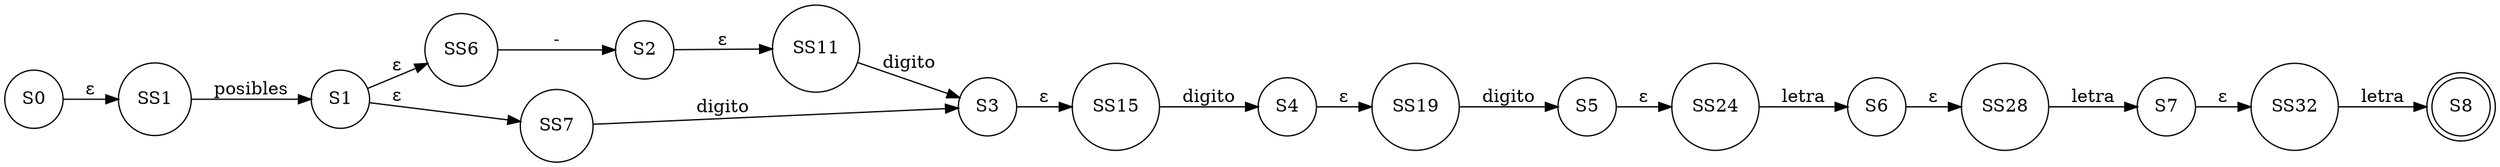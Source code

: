 digraph G{
rankdir=LR
node[shape=circle]
nodo0 [ label ="S0"];
nodo1 [ label ="S1"];
nodo2 [ label ="S2"];
nodo3 [ label ="S3"];
nodo4 [ label ="S4"];
nodo5 [ label ="S5"];
nodo6 [ label ="S6"];
nodo7 [ label ="S7"];
nodo8 [ label ="S8", shape=doublecircle ];
nodo0->SS1 [label = "ε"]
SS1->nodo1 [label = "posibles"]
nodo1->SS6 [label = "ε"]
SS6->nodo2 [label = "-"]
nodo1->SS7 [label = "ε"]
SS7->nodo3 [label = "digito"]
nodo2->SS11 [label = "ε"]
SS11->nodo3 [label = "digito"]
nodo3->SS15 [label = "ε"]
SS15->nodo4 [label = "digito"]
nodo4->SS19 [label = "ε"]
SS19->nodo5 [label = "digito"]
nodo5->SS24 [label = "ε"]
SS24->nodo6 [label = "letra"]
nodo6->SS28 [label = "ε"]
SS28->nodo7 [label = "letra"]
nodo7->SS32 [label = "ε"]
SS32->nodo8 [label = "letra"]
}
